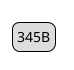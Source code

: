 {
  "sha1": "c09r39t0in0njl8lpavvajb8kz5wid3",
  "insertion": {
    "when": "2024-06-01T09:03:00.712Z",
    "url": "https://forum.plantuml.net/16980/%25substr-%24variable-does-not-work-strings-are-added-same-line",
    "user": "plantuml@gmail.com"
  }
}
@startuml
legend
!$labelWithDetails = "12345"
!$brPos = %strpos($labelWithDetails, "3")
!$line = %substr($labelWithDetails, $brPos) + "B"
$line
endlegend
@enduml
